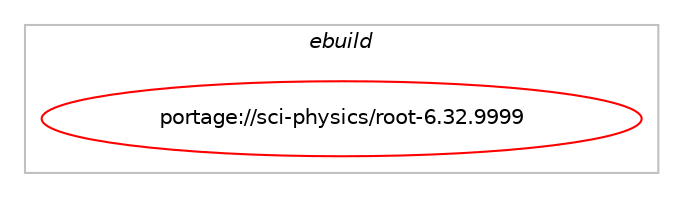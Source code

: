 digraph prolog {

# *************
# Graph options
# *************

newrank=true;
concentrate=true;
compound=true;
graph [rankdir=LR,fontname=Helvetica,fontsize=10,ranksep=1.5];#, ranksep=2.5, nodesep=0.2];
edge  [arrowhead=vee];
node  [fontname=Helvetica,fontsize=10];

# **********
# The ebuild
# **********

subgraph cluster_leftcol {
color=gray;
label=<<i>ebuild</i>>;
id [label="portage://sci-physics/root-6.32.9999", color=red, width=4, href="../sci-physics/root-6.32.9999.svg"];
}

# ****************
# The dependencies
# ****************

subgraph cluster_midcol {
color=gray;
label=<<i>dependencies</i>>;
subgraph cluster_compile {
fillcolor="#eeeeee";
style=filled;
label=<<i>compile</i>>;
# *** BEGIN UNKNOWN DEPENDENCY TYPE (TODO) ***
# id -> equal(use_conditional_group(positive,R,portage://sci-physics/root-6.32.9999,[package_dependency(portage://sci-physics/root-6.32.9999,install,no,dev-lang,R,none,[,,],[],[])]))
# *** END UNKNOWN DEPENDENCY TYPE (TODO) ***

# *** BEGIN UNKNOWN DEPENDENCY TYPE (TODO) ***
# id -> equal(use_conditional_group(positive,X,portage://sci-physics/root-6.32.9999,[package_dependency(portage://sci-physics/root-6.32.9999,install,no,x11-libs,libX11,none,[,,],[slot(0)],[]),package_dependency(portage://sci-physics/root-6.32.9999,install,no,x11-libs,libXext,none,[,,],[slot(0)],[]),package_dependency(portage://sci-physics/root-6.32.9999,install,no,x11-libs,libXft,none,[,,],[slot(0)],[]),package_dependency(portage://sci-physics/root-6.32.9999,install,no,x11-libs,libXpm,none,[,,],[slot(0)],[]),use_conditional_group(positive,opengl,portage://sci-physics/root-6.32.9999,[package_dependency(portage://sci-physics/root-6.32.9999,install,no,media-libs,ftgl,none,[,,],[slot(0),equal],[]),package_dependency(portage://sci-physics/root-6.32.9999,install,no,media-libs,glew,none,[,,],[slot(0),equal],[]),package_dependency(portage://sci-physics/root-6.32.9999,install,no,virtual,opengl,none,[,,],[],[]),package_dependency(portage://sci-physics/root-6.32.9999,install,no,virtual,glu,none,[,,],[],[]),package_dependency(portage://sci-physics/root-6.32.9999,install,no,x11-libs,gl2ps,none,[,,],[slot(0),equal],[])]),use_conditional_group(positive,qt5,portage://sci-physics/root-6.32.9999,[package_dependency(portage://sci-physics/root-6.32.9999,install,no,dev-qt,qtcore,none,[,,],[slot(5)],[]),package_dependency(portage://sci-physics/root-6.32.9999,install,no,dev-qt,qtwebengine,none,[,,],[slot(5)],[use(enable(widgets),none)])]),use_conditional_group(positive,qt6,portage://sci-physics/root-6.32.9999,[package_dependency(portage://sci-physics/root-6.32.9999,install,no,dev-qt,qtbase,none,[,,],[slot(6)],[]),package_dependency(portage://sci-physics/root-6.32.9999,install,no,dev-qt,qtwebengine,none,[,,],[slot(6)],[use(enable(widgets),none)])])]))
# *** END UNKNOWN DEPENDENCY TYPE (TODO) ***

# *** BEGIN UNKNOWN DEPENDENCY TYPE (TODO) ***
# id -> equal(use_conditional_group(positive,cuda,portage://sci-physics/root-6.32.9999,[package_dependency(portage://sci-physics/root-6.32.9999,install,no,dev-util,nvidia-cuda-toolkit,greaterequal,[9.0,,,9.0],[],[])]))
# *** END UNKNOWN DEPENDENCY TYPE (TODO) ***

# *** BEGIN UNKNOWN DEPENDENCY TYPE (TODO) ***
# id -> equal(use_conditional_group(positive,cudnn,portage://sci-physics/root-6.32.9999,[package_dependency(portage://sci-physics/root-6.32.9999,install,no,dev-libs,cudnn,none,[,,],[],[])]))
# *** END UNKNOWN DEPENDENCY TYPE (TODO) ***

# *** BEGIN UNKNOWN DEPENDENCY TYPE (TODO) ***
# id -> equal(use_conditional_group(positive,davix,portage://sci-physics/root-6.32.9999,[package_dependency(portage://sci-physics/root-6.32.9999,install,no,net-libs,davix,none,[,,],[],[])]))
# *** END UNKNOWN DEPENDENCY TYPE (TODO) ***

# *** BEGIN UNKNOWN DEPENDENCY TYPE (TODO) ***
# id -> equal(use_conditional_group(positive,fftw,portage://sci-physics/root-6.32.9999,[package_dependency(portage://sci-physics/root-6.32.9999,install,no,sci-libs,fftw,none,[,,],[slot(3.0),equal],[])]))
# *** END UNKNOWN DEPENDENCY TYPE (TODO) ***

# *** BEGIN UNKNOWN DEPENDENCY TYPE (TODO) ***
# id -> equal(use_conditional_group(positive,fits,portage://sci-physics/root-6.32.9999,[package_dependency(portage://sci-physics/root-6.32.9999,install,no,sci-libs,cfitsio,none,[,,],[slot(0),equal],[])]))
# *** END UNKNOWN DEPENDENCY TYPE (TODO) ***

# *** BEGIN UNKNOWN DEPENDENCY TYPE (TODO) ***
# id -> equal(use_conditional_group(positive,fortran,portage://sci-physics/root-6.32.9999,[package_dependency(portage://sci-physics/root-6.32.9999,install,no,dev-lang,cfortran,none,[,,],[],[])]))
# *** END UNKNOWN DEPENDENCY TYPE (TODO) ***

# *** BEGIN UNKNOWN DEPENDENCY TYPE (TODO) ***
# id -> equal(use_conditional_group(positive,fortran,portage://sci-physics/root-6.32.9999,[package_dependency(portage://sci-physics/root-6.32.9999,install,no,virtual,fortran,none,[,,],[],[])]))
# *** END UNKNOWN DEPENDENCY TYPE (TODO) ***

# *** BEGIN UNKNOWN DEPENDENCY TYPE (TODO) ***
# id -> equal(use_conditional_group(positive,graphviz,portage://sci-physics/root-6.32.9999,[package_dependency(portage://sci-physics/root-6.32.9999,install,no,media-gfx,graphviz,none,[,,],[],[])]))
# *** END UNKNOWN DEPENDENCY TYPE (TODO) ***

# *** BEGIN UNKNOWN DEPENDENCY TYPE (TODO) ***
# id -> equal(use_conditional_group(positive,gsl,portage://sci-physics/root-6.32.9999,[package_dependency(portage://sci-physics/root-6.32.9999,install,no,sci-libs,gsl,none,[,,],any_same_slot,[])]))
# *** END UNKNOWN DEPENDENCY TYPE (TODO) ***

# *** BEGIN UNKNOWN DEPENDENCY TYPE (TODO) ***
# id -> equal(use_conditional_group(positive,http,portage://sci-physics/root-6.32.9999,[package_dependency(portage://sci-physics/root-6.32.9999,install,no,dev-libs,fcgi,none,[,,],[slot(0),equal],[])]))
# *** END UNKNOWN DEPENDENCY TYPE (TODO) ***

# *** BEGIN UNKNOWN DEPENDENCY TYPE (TODO) ***
# id -> equal(use_conditional_group(positive,libcxx,portage://sci-physics/root-6.32.9999,[package_dependency(portage://sci-physics/root-6.32.9999,install,no,sys-libs,libcxx,none,[,,],[],[])]))
# *** END UNKNOWN DEPENDENCY TYPE (TODO) ***

# *** BEGIN UNKNOWN DEPENDENCY TYPE (TODO) ***
# id -> equal(use_conditional_group(positive,mpi,portage://sci-physics/root-6.32.9999,[package_dependency(portage://sci-physics/root-6.32.9999,install,no,virtual,mpi,none,[,,],[],[use(optenable(fortran),none)])]))
# *** END UNKNOWN DEPENDENCY TYPE (TODO) ***

# *** BEGIN UNKNOWN DEPENDENCY TYPE (TODO) ***
# id -> equal(use_conditional_group(positive,mysql,portage://sci-physics/root-6.32.9999,[package_dependency(portage://sci-physics/root-6.32.9999,install,no,dev-db,mysql-connector-c,none,[,,],[],[])]))
# *** END UNKNOWN DEPENDENCY TYPE (TODO) ***

# *** BEGIN UNKNOWN DEPENDENCY TYPE (TODO) ***
# id -> equal(use_conditional_group(positive,odbc,portage://sci-physics/root-6.32.9999,[any_of_group([package_dependency(portage://sci-physics/root-6.32.9999,install,no,dev-db,libiodbc,none,[,,],[],[]),package_dependency(portage://sci-physics/root-6.32.9999,install,no,dev-db,unixODBC,none,[,,],[],[])])]))
# *** END UNKNOWN DEPENDENCY TYPE (TODO) ***

# *** BEGIN UNKNOWN DEPENDENCY TYPE (TODO) ***
# id -> equal(use_conditional_group(positive,postgres,portage://sci-physics/root-6.32.9999,[package_dependency(portage://sci-physics/root-6.32.9999,install,no,dev-db,postgresql,none,[,,],any_same_slot,[])]))
# *** END UNKNOWN DEPENDENCY TYPE (TODO) ***

# *** BEGIN UNKNOWN DEPENDENCY TYPE (TODO) ***
# id -> equal(use_conditional_group(positive,pythia8,portage://sci-physics/root-6.32.9999,[package_dependency(portage://sci-physics/root-6.32.9999,install,no,sci-physics,pythia,none,[,,],[slot(8)],[])]))
# *** END UNKNOWN DEPENDENCY TYPE (TODO) ***

# *** BEGIN UNKNOWN DEPENDENCY TYPE (TODO) ***
# id -> equal(use_conditional_group(positive,python,portage://sci-physics/root-6.32.9999,[use_conditional_group(positive,python_single_target_python3_10,portage://sci-physics/root-6.32.9999,[package_dependency(portage://sci-physics/root-6.32.9999,install,no,dev-lang,python,none,[,,],[slot(3.10)],[])]),use_conditional_group(positive,python_single_target_python3_11,portage://sci-physics/root-6.32.9999,[package_dependency(portage://sci-physics/root-6.32.9999,install,no,dev-lang,python,none,[,,],[slot(3.11)],[])]),use_conditional_group(positive,python_single_target_python3_12,portage://sci-physics/root-6.32.9999,[package_dependency(portage://sci-physics/root-6.32.9999,install,no,dev-lang,python,none,[,,],[slot(3.12)],[])])]))
# *** END UNKNOWN DEPENDENCY TYPE (TODO) ***

# *** BEGIN UNKNOWN DEPENDENCY TYPE (TODO) ***
# id -> equal(use_conditional_group(positive,shadow,portage://sci-physics/root-6.32.9999,[package_dependency(portage://sci-physics/root-6.32.9999,install,no,sys-apps,shadow,none,[,,],[],[])]))
# *** END UNKNOWN DEPENDENCY TYPE (TODO) ***

# *** BEGIN UNKNOWN DEPENDENCY TYPE (TODO) ***
# id -> equal(use_conditional_group(positive,sqlite,portage://sci-physics/root-6.32.9999,[package_dependency(portage://sci-physics/root-6.32.9999,install,no,dev-db,sqlite,none,[,,],[slot(3)],[])]))
# *** END UNKNOWN DEPENDENCY TYPE (TODO) ***

# *** BEGIN UNKNOWN DEPENDENCY TYPE (TODO) ***
# id -> equal(use_conditional_group(positive,ssl,portage://sci-physics/root-6.32.9999,[package_dependency(portage://sci-physics/root-6.32.9999,install,no,dev-libs,openssl,none,[,,],[slot(0),equal],[])]))
# *** END UNKNOWN DEPENDENCY TYPE (TODO) ***

# *** BEGIN UNKNOWN DEPENDENCY TYPE (TODO) ***
# id -> equal(use_conditional_group(positive,tbb,portage://sci-physics/root-6.32.9999,[package_dependency(portage://sci-physics/root-6.32.9999,install,no,dev-cpp,tbb,none,[,,],any_same_slot,[])]))
# *** END UNKNOWN DEPENDENCY TYPE (TODO) ***

# *** BEGIN UNKNOWN DEPENDENCY TYPE (TODO) ***
# id -> equal(use_conditional_group(positive,tmva,portage://sci-physics/root-6.32.9999,[use_conditional_group(positive,python_single_target_python3_10,portage://sci-physics/root-6.32.9999,[package_dependency(portage://sci-physics/root-6.32.9999,install,no,dev-python,numpy,none,[,,],[],[use(enable(python_targets_python3_10),negative)])]),use_conditional_group(positive,python_single_target_python3_11,portage://sci-physics/root-6.32.9999,[package_dependency(portage://sci-physics/root-6.32.9999,install,no,dev-python,numpy,none,[,,],[],[use(enable(python_targets_python3_11),negative)])]),use_conditional_group(positive,python_single_target_python3_12,portage://sci-physics/root-6.32.9999,[package_dependency(portage://sci-physics/root-6.32.9999,install,no,dev-python,numpy,none,[,,],[],[use(enable(python_targets_python3_12),negative)])])]))
# *** END UNKNOWN DEPENDENCY TYPE (TODO) ***

# *** BEGIN UNKNOWN DEPENDENCY TYPE (TODO) ***
# id -> equal(use_conditional_group(positive,unuran,portage://sci-physics/root-6.32.9999,[package_dependency(portage://sci-physics/root-6.32.9999,install,no,sci-mathematics,unuran,none,[,,],[slot(0),equal],[])]))
# *** END UNKNOWN DEPENDENCY TYPE (TODO) ***

# *** BEGIN UNKNOWN DEPENDENCY TYPE (TODO) ***
# id -> equal(use_conditional_group(positive,uring,portage://sci-physics/root-6.32.9999,[package_dependency(portage://sci-physics/root-6.32.9999,install,no,sys-libs,liburing,none,[,,],any_same_slot,[])]))
# *** END UNKNOWN DEPENDENCY TYPE (TODO) ***

# *** BEGIN UNKNOWN DEPENDENCY TYPE (TODO) ***
# id -> equal(use_conditional_group(positive,vc,portage://sci-physics/root-6.32.9999,[package_dependency(portage://sci-physics/root-6.32.9999,install,no,dev-libs,vc,greaterequal,[1.4.4,,,1.4.4],any_same_slot,[])]))
# *** END UNKNOWN DEPENDENCY TYPE (TODO) ***

# *** BEGIN UNKNOWN DEPENDENCY TYPE (TODO) ***
# id -> equal(use_conditional_group(positive,xml,portage://sci-physics/root-6.32.9999,[package_dependency(portage://sci-physics/root-6.32.9999,install,no,dev-libs,libxml2,none,[,,],[slot(2),equal],[])]))
# *** END UNKNOWN DEPENDENCY TYPE (TODO) ***

# *** BEGIN UNKNOWN DEPENDENCY TYPE (TODO) ***
# id -> equal(use_conditional_group(positive,xrootd,portage://sci-physics/root-6.32.9999,[package_dependency(portage://sci-physics/root-6.32.9999,install,no,net-libs,xrootd,none,[,,],[slot(0),equal],[])]))
# *** END UNKNOWN DEPENDENCY TYPE (TODO) ***

# *** BEGIN UNKNOWN DEPENDENCY TYPE (TODO) ***
# id -> equal(package_dependency(portage://sci-physics/root-6.32.9999,install,no,app-arch,lz4,none,[,,],[],[]))
# *** END UNKNOWN DEPENDENCY TYPE (TODO) ***

# *** BEGIN UNKNOWN DEPENDENCY TYPE (TODO) ***
# id -> equal(package_dependency(portage://sci-physics/root-6.32.9999,install,no,app-arch,xz-utils,none,[,,],[],[]))
# *** END UNKNOWN DEPENDENCY TYPE (TODO) ***

# *** BEGIN UNKNOWN DEPENDENCY TYPE (TODO) ***
# id -> equal(package_dependency(portage://sci-physics/root-6.32.9999,install,no,app-arch,zstd,none,[,,],[],[]))
# *** END UNKNOWN DEPENDENCY TYPE (TODO) ***

# *** BEGIN UNKNOWN DEPENDENCY TYPE (TODO) ***
# id -> equal(package_dependency(portage://sci-physics/root-6.32.9999,install,no,dev-cpp,nlohmann_json,none,[,,],[],[]))
# *** END UNKNOWN DEPENDENCY TYPE (TODO) ***

# *** BEGIN UNKNOWN DEPENDENCY TYPE (TODO) ***
# id -> equal(package_dependency(portage://sci-physics/root-6.32.9999,install,no,dev-libs,libpcre,none,[,,],[slot(3)],[]))
# *** END UNKNOWN DEPENDENCY TYPE (TODO) ***

# *** BEGIN UNKNOWN DEPENDENCY TYPE (TODO) ***
# id -> equal(package_dependency(portage://sci-physics/root-6.32.9999,install,no,dev-libs,xxhash,none,[,,],[],[]))
# *** END UNKNOWN DEPENDENCY TYPE (TODO) ***

# *** BEGIN UNKNOWN DEPENDENCY TYPE (TODO) ***
# id -> equal(package_dependency(portage://sci-physics/root-6.32.9999,install,no,media-fonts,dejavu,none,[,,],[],[]))
# *** END UNKNOWN DEPENDENCY TYPE (TODO) ***

# *** BEGIN UNKNOWN DEPENDENCY TYPE (TODO) ***
# id -> equal(package_dependency(portage://sci-physics/root-6.32.9999,install,no,media-libs,freetype,none,[,,],[slot(2)],[]))
# *** END UNKNOWN DEPENDENCY TYPE (TODO) ***

# *** BEGIN UNKNOWN DEPENDENCY TYPE (TODO) ***
# id -> equal(package_dependency(portage://sci-physics/root-6.32.9999,install,no,media-libs,libpng,none,[,,],[slot(0),equal],[]))
# *** END UNKNOWN DEPENDENCY TYPE (TODO) ***

# *** BEGIN UNKNOWN DEPENDENCY TYPE (TODO) ***
# id -> equal(package_dependency(portage://sci-physics/root-6.32.9999,install,no,sys-libs,ncurses,none,[,,],any_same_slot,[]))
# *** END UNKNOWN DEPENDENCY TYPE (TODO) ***

# *** BEGIN UNKNOWN DEPENDENCY TYPE (TODO) ***
# id -> equal(package_dependency(portage://sci-physics/root-6.32.9999,install,no,sys-libs,zlib,none,[,,],[],[]))
# *** END UNKNOWN DEPENDENCY TYPE (TODO) ***

# *** BEGIN UNKNOWN DEPENDENCY TYPE (TODO) ***
# id -> equal(package_dependency(portage://sci-physics/root-6.32.9999,install,no,virtual,libcrypt,none,[,,],any_same_slot,[]))
# *** END UNKNOWN DEPENDENCY TYPE (TODO) ***

# *** BEGIN UNKNOWN DEPENDENCY TYPE (TODO) ***
# id -> equal(package_dependency(portage://sci-physics/root-6.32.9999,install,no,virtual,pkgconfig,none,[,,],[],[]))
# *** END UNKNOWN DEPENDENCY TYPE (TODO) ***

}
subgraph cluster_compileandrun {
fillcolor="#eeeeee";
style=filled;
label=<<i>compile and run</i>>;
}
subgraph cluster_run {
fillcolor="#eeeeee";
style=filled;
label=<<i>run</i>>;
# *** BEGIN UNKNOWN DEPENDENCY TYPE (TODO) ***
# id -> equal(use_conditional_group(positive,R,portage://sci-physics/root-6.32.9999,[package_dependency(portage://sci-physics/root-6.32.9999,run,no,dev-lang,R,none,[,,],[],[])]))
# *** END UNKNOWN DEPENDENCY TYPE (TODO) ***

# *** BEGIN UNKNOWN DEPENDENCY TYPE (TODO) ***
# id -> equal(use_conditional_group(positive,X,portage://sci-physics/root-6.32.9999,[package_dependency(portage://sci-physics/root-6.32.9999,run,no,x11-libs,libX11,none,[,,],[slot(0)],[]),package_dependency(portage://sci-physics/root-6.32.9999,run,no,x11-libs,libXext,none,[,,],[slot(0)],[]),package_dependency(portage://sci-physics/root-6.32.9999,run,no,x11-libs,libXft,none,[,,],[slot(0)],[]),package_dependency(portage://sci-physics/root-6.32.9999,run,no,x11-libs,libXpm,none,[,,],[slot(0)],[]),use_conditional_group(positive,opengl,portage://sci-physics/root-6.32.9999,[package_dependency(portage://sci-physics/root-6.32.9999,run,no,media-libs,ftgl,none,[,,],[slot(0),equal],[]),package_dependency(portage://sci-physics/root-6.32.9999,run,no,media-libs,glew,none,[,,],[slot(0),equal],[]),package_dependency(portage://sci-physics/root-6.32.9999,run,no,virtual,opengl,none,[,,],[],[]),package_dependency(portage://sci-physics/root-6.32.9999,run,no,virtual,glu,none,[,,],[],[]),package_dependency(portage://sci-physics/root-6.32.9999,run,no,x11-libs,gl2ps,none,[,,],[slot(0),equal],[])]),use_conditional_group(positive,qt5,portage://sci-physics/root-6.32.9999,[package_dependency(portage://sci-physics/root-6.32.9999,run,no,dev-qt,qtcore,none,[,,],[slot(5)],[]),package_dependency(portage://sci-physics/root-6.32.9999,run,no,dev-qt,qtwebengine,none,[,,],[slot(5)],[use(enable(widgets),none)])]),use_conditional_group(positive,qt6,portage://sci-physics/root-6.32.9999,[package_dependency(portage://sci-physics/root-6.32.9999,run,no,dev-qt,qtbase,none,[,,],[slot(6)],[]),package_dependency(portage://sci-physics/root-6.32.9999,run,no,dev-qt,qtwebengine,none,[,,],[slot(6)],[use(enable(widgets),none)])])]))
# *** END UNKNOWN DEPENDENCY TYPE (TODO) ***

# *** BEGIN UNKNOWN DEPENDENCY TYPE (TODO) ***
# id -> equal(use_conditional_group(positive,cuda,portage://sci-physics/root-6.32.9999,[package_dependency(portage://sci-physics/root-6.32.9999,run,no,dev-util,nvidia-cuda-toolkit,greaterequal,[9.0,,,9.0],[],[])]))
# *** END UNKNOWN DEPENDENCY TYPE (TODO) ***

# *** BEGIN UNKNOWN DEPENDENCY TYPE (TODO) ***
# id -> equal(use_conditional_group(positive,cudnn,portage://sci-physics/root-6.32.9999,[package_dependency(portage://sci-physics/root-6.32.9999,run,no,dev-libs,cudnn,none,[,,],[],[])]))
# *** END UNKNOWN DEPENDENCY TYPE (TODO) ***

# *** BEGIN UNKNOWN DEPENDENCY TYPE (TODO) ***
# id -> equal(use_conditional_group(positive,davix,portage://sci-physics/root-6.32.9999,[package_dependency(portage://sci-physics/root-6.32.9999,run,no,net-libs,davix,none,[,,],[],[])]))
# *** END UNKNOWN DEPENDENCY TYPE (TODO) ***

# *** BEGIN UNKNOWN DEPENDENCY TYPE (TODO) ***
# id -> equal(use_conditional_group(positive,fftw,portage://sci-physics/root-6.32.9999,[package_dependency(portage://sci-physics/root-6.32.9999,run,no,sci-libs,fftw,none,[,,],[slot(3.0),equal],[])]))
# *** END UNKNOWN DEPENDENCY TYPE (TODO) ***

# *** BEGIN UNKNOWN DEPENDENCY TYPE (TODO) ***
# id -> equal(use_conditional_group(positive,fits,portage://sci-physics/root-6.32.9999,[package_dependency(portage://sci-physics/root-6.32.9999,run,no,sci-libs,cfitsio,none,[,,],[slot(0),equal],[])]))
# *** END UNKNOWN DEPENDENCY TYPE (TODO) ***

# *** BEGIN UNKNOWN DEPENDENCY TYPE (TODO) ***
# id -> equal(use_conditional_group(positive,fortran,portage://sci-physics/root-6.32.9999,[package_dependency(portage://sci-physics/root-6.32.9999,run,no,dev-lang,cfortran,none,[,,],[],[])]))
# *** END UNKNOWN DEPENDENCY TYPE (TODO) ***

# *** BEGIN UNKNOWN DEPENDENCY TYPE (TODO) ***
# id -> equal(use_conditional_group(positive,fortran,portage://sci-physics/root-6.32.9999,[package_dependency(portage://sci-physics/root-6.32.9999,run,no,virtual,fortran,none,[,,],[],[])]))
# *** END UNKNOWN DEPENDENCY TYPE (TODO) ***

# *** BEGIN UNKNOWN DEPENDENCY TYPE (TODO) ***
# id -> equal(use_conditional_group(positive,graphviz,portage://sci-physics/root-6.32.9999,[package_dependency(portage://sci-physics/root-6.32.9999,run,no,media-gfx,graphviz,none,[,,],[],[])]))
# *** END UNKNOWN DEPENDENCY TYPE (TODO) ***

# *** BEGIN UNKNOWN DEPENDENCY TYPE (TODO) ***
# id -> equal(use_conditional_group(positive,gsl,portage://sci-physics/root-6.32.9999,[package_dependency(portage://sci-physics/root-6.32.9999,run,no,sci-libs,gsl,none,[,,],any_same_slot,[])]))
# *** END UNKNOWN DEPENDENCY TYPE (TODO) ***

# *** BEGIN UNKNOWN DEPENDENCY TYPE (TODO) ***
# id -> equal(use_conditional_group(positive,http,portage://sci-physics/root-6.32.9999,[package_dependency(portage://sci-physics/root-6.32.9999,run,no,dev-libs,fcgi,none,[,,],[slot(0),equal],[])]))
# *** END UNKNOWN DEPENDENCY TYPE (TODO) ***

# *** BEGIN UNKNOWN DEPENDENCY TYPE (TODO) ***
# id -> equal(use_conditional_group(positive,jupyter,portage://sci-physics/root-6.32.9999,[use_conditional_group(positive,python_single_target_python3_10,portage://sci-physics/root-6.32.9999,[package_dependency(portage://sci-physics/root-6.32.9999,run,no,dev-python,jupyter,none,[,,],[],[use(enable(python_targets_python3_10),negative)]),package_dependency(portage://sci-physics/root-6.32.9999,run,no,dev-python,notebook,none,[,,],[],[use(enable(python_targets_python3_10),negative)]),package_dependency(portage://sci-physics/root-6.32.9999,run,no,dev-python,metakernel,none,[,,],[],[use(enable(python_targets_python3_10),negative)])]),use_conditional_group(positive,python_single_target_python3_11,portage://sci-physics/root-6.32.9999,[package_dependency(portage://sci-physics/root-6.32.9999,run,no,dev-python,jupyter,none,[,,],[],[use(enable(python_targets_python3_11),negative)]),package_dependency(portage://sci-physics/root-6.32.9999,run,no,dev-python,notebook,none,[,,],[],[use(enable(python_targets_python3_11),negative)]),package_dependency(portage://sci-physics/root-6.32.9999,run,no,dev-python,metakernel,none,[,,],[],[use(enable(python_targets_python3_11),negative)])]),use_conditional_group(positive,python_single_target_python3_12,portage://sci-physics/root-6.32.9999,[package_dependency(portage://sci-physics/root-6.32.9999,run,no,dev-python,jupyter,none,[,,],[],[use(enable(python_targets_python3_12),negative)]),package_dependency(portage://sci-physics/root-6.32.9999,run,no,dev-python,notebook,none,[,,],[],[use(enable(python_targets_python3_12),negative)]),package_dependency(portage://sci-physics/root-6.32.9999,run,no,dev-python,metakernel,none,[,,],[],[use(enable(python_targets_python3_12),negative)])])]))
# *** END UNKNOWN DEPENDENCY TYPE (TODO) ***

# *** BEGIN UNKNOWN DEPENDENCY TYPE (TODO) ***
# id -> equal(use_conditional_group(positive,libcxx,portage://sci-physics/root-6.32.9999,[package_dependency(portage://sci-physics/root-6.32.9999,run,no,sys-libs,libcxx,none,[,,],[],[])]))
# *** END UNKNOWN DEPENDENCY TYPE (TODO) ***

# *** BEGIN UNKNOWN DEPENDENCY TYPE (TODO) ***
# id -> equal(use_conditional_group(positive,mpi,portage://sci-physics/root-6.32.9999,[package_dependency(portage://sci-physics/root-6.32.9999,run,no,virtual,mpi,none,[,,],[],[use(optenable(fortran),none)])]))
# *** END UNKNOWN DEPENDENCY TYPE (TODO) ***

# *** BEGIN UNKNOWN DEPENDENCY TYPE (TODO) ***
# id -> equal(use_conditional_group(positive,mysql,portage://sci-physics/root-6.32.9999,[package_dependency(portage://sci-physics/root-6.32.9999,run,no,dev-db,mysql-connector-c,none,[,,],[],[])]))
# *** END UNKNOWN DEPENDENCY TYPE (TODO) ***

# *** BEGIN UNKNOWN DEPENDENCY TYPE (TODO) ***
# id -> equal(use_conditional_group(positive,odbc,portage://sci-physics/root-6.32.9999,[any_of_group([package_dependency(portage://sci-physics/root-6.32.9999,run,no,dev-db,libiodbc,none,[,,],[],[]),package_dependency(portage://sci-physics/root-6.32.9999,run,no,dev-db,unixODBC,none,[,,],[],[])])]))
# *** END UNKNOWN DEPENDENCY TYPE (TODO) ***

# *** BEGIN UNKNOWN DEPENDENCY TYPE (TODO) ***
# id -> equal(use_conditional_group(positive,postgres,portage://sci-physics/root-6.32.9999,[package_dependency(portage://sci-physics/root-6.32.9999,run,no,dev-db,postgresql,none,[,,],any_same_slot,[])]))
# *** END UNKNOWN DEPENDENCY TYPE (TODO) ***

# *** BEGIN UNKNOWN DEPENDENCY TYPE (TODO) ***
# id -> equal(use_conditional_group(positive,pythia8,portage://sci-physics/root-6.32.9999,[package_dependency(portage://sci-physics/root-6.32.9999,run,no,sci-physics,pythia,none,[,,],[slot(8)],[])]))
# *** END UNKNOWN DEPENDENCY TYPE (TODO) ***

# *** BEGIN UNKNOWN DEPENDENCY TYPE (TODO) ***
# id -> equal(use_conditional_group(positive,python,portage://sci-physics/root-6.32.9999,[use_conditional_group(positive,python_single_target_python3_10,portage://sci-physics/root-6.32.9999,[package_dependency(portage://sci-physics/root-6.32.9999,run,no,dev-lang,python,none,[,,],[slot(3.10)],[])]),use_conditional_group(positive,python_single_target_python3_11,portage://sci-physics/root-6.32.9999,[package_dependency(portage://sci-physics/root-6.32.9999,run,no,dev-lang,python,none,[,,],[slot(3.11)],[])]),use_conditional_group(positive,python_single_target_python3_12,portage://sci-physics/root-6.32.9999,[package_dependency(portage://sci-physics/root-6.32.9999,run,no,dev-lang,python,none,[,,],[slot(3.12)],[])])]))
# *** END UNKNOWN DEPENDENCY TYPE (TODO) ***

# *** BEGIN UNKNOWN DEPENDENCY TYPE (TODO) ***
# id -> equal(use_conditional_group(positive,shadow,portage://sci-physics/root-6.32.9999,[package_dependency(portage://sci-physics/root-6.32.9999,run,no,sys-apps,shadow,none,[,,],[],[])]))
# *** END UNKNOWN DEPENDENCY TYPE (TODO) ***

# *** BEGIN UNKNOWN DEPENDENCY TYPE (TODO) ***
# id -> equal(use_conditional_group(positive,sqlite,portage://sci-physics/root-6.32.9999,[package_dependency(portage://sci-physics/root-6.32.9999,run,no,dev-db,sqlite,none,[,,],[slot(3)],[])]))
# *** END UNKNOWN DEPENDENCY TYPE (TODO) ***

# *** BEGIN UNKNOWN DEPENDENCY TYPE (TODO) ***
# id -> equal(use_conditional_group(positive,ssl,portage://sci-physics/root-6.32.9999,[package_dependency(portage://sci-physics/root-6.32.9999,run,no,dev-libs,openssl,none,[,,],[slot(0),equal],[])]))
# *** END UNKNOWN DEPENDENCY TYPE (TODO) ***

# *** BEGIN UNKNOWN DEPENDENCY TYPE (TODO) ***
# id -> equal(use_conditional_group(positive,tbb,portage://sci-physics/root-6.32.9999,[package_dependency(portage://sci-physics/root-6.32.9999,run,no,dev-cpp,tbb,none,[,,],any_same_slot,[])]))
# *** END UNKNOWN DEPENDENCY TYPE (TODO) ***

# *** BEGIN UNKNOWN DEPENDENCY TYPE (TODO) ***
# id -> equal(use_conditional_group(positive,tmva,portage://sci-physics/root-6.32.9999,[use_conditional_group(positive,python_single_target_python3_10,portage://sci-physics/root-6.32.9999,[package_dependency(portage://sci-physics/root-6.32.9999,run,no,dev-python,numpy,none,[,,],[],[use(enable(python_targets_python3_10),negative)])]),use_conditional_group(positive,python_single_target_python3_11,portage://sci-physics/root-6.32.9999,[package_dependency(portage://sci-physics/root-6.32.9999,run,no,dev-python,numpy,none,[,,],[],[use(enable(python_targets_python3_11),negative)])]),use_conditional_group(positive,python_single_target_python3_12,portage://sci-physics/root-6.32.9999,[package_dependency(portage://sci-physics/root-6.32.9999,run,no,dev-python,numpy,none,[,,],[],[use(enable(python_targets_python3_12),negative)])])]))
# *** END UNKNOWN DEPENDENCY TYPE (TODO) ***

# *** BEGIN UNKNOWN DEPENDENCY TYPE (TODO) ***
# id -> equal(use_conditional_group(positive,unuran,portage://sci-physics/root-6.32.9999,[package_dependency(portage://sci-physics/root-6.32.9999,run,no,sci-mathematics,unuran,none,[,,],[slot(0),equal],[])]))
# *** END UNKNOWN DEPENDENCY TYPE (TODO) ***

# *** BEGIN UNKNOWN DEPENDENCY TYPE (TODO) ***
# id -> equal(use_conditional_group(positive,uring,portage://sci-physics/root-6.32.9999,[package_dependency(portage://sci-physics/root-6.32.9999,run,no,sys-libs,liburing,none,[,,],any_same_slot,[])]))
# *** END UNKNOWN DEPENDENCY TYPE (TODO) ***

# *** BEGIN UNKNOWN DEPENDENCY TYPE (TODO) ***
# id -> equal(use_conditional_group(positive,vc,portage://sci-physics/root-6.32.9999,[package_dependency(portage://sci-physics/root-6.32.9999,run,no,dev-libs,vc,greaterequal,[1.4.4,,,1.4.4],any_same_slot,[])]))
# *** END UNKNOWN DEPENDENCY TYPE (TODO) ***

# *** BEGIN UNKNOWN DEPENDENCY TYPE (TODO) ***
# id -> equal(use_conditional_group(positive,xml,portage://sci-physics/root-6.32.9999,[package_dependency(portage://sci-physics/root-6.32.9999,run,no,dev-libs,libxml2,none,[,,],[slot(2),equal],[])]))
# *** END UNKNOWN DEPENDENCY TYPE (TODO) ***

# *** BEGIN UNKNOWN DEPENDENCY TYPE (TODO) ***
# id -> equal(use_conditional_group(positive,xrootd,portage://sci-physics/root-6.32.9999,[package_dependency(portage://sci-physics/root-6.32.9999,run,no,net-libs,xrootd,none,[,,],[slot(0),equal],[])]))
# *** END UNKNOWN DEPENDENCY TYPE (TODO) ***

# *** BEGIN UNKNOWN DEPENDENCY TYPE (TODO) ***
# id -> equal(package_dependency(portage://sci-physics/root-6.32.9999,run,no,app-arch,lz4,none,[,,],[],[]))
# *** END UNKNOWN DEPENDENCY TYPE (TODO) ***

# *** BEGIN UNKNOWN DEPENDENCY TYPE (TODO) ***
# id -> equal(package_dependency(portage://sci-physics/root-6.32.9999,run,no,app-arch,xz-utils,none,[,,],[],[]))
# *** END UNKNOWN DEPENDENCY TYPE (TODO) ***

# *** BEGIN UNKNOWN DEPENDENCY TYPE (TODO) ***
# id -> equal(package_dependency(portage://sci-physics/root-6.32.9999,run,no,app-arch,zstd,none,[,,],[],[]))
# *** END UNKNOWN DEPENDENCY TYPE (TODO) ***

# *** BEGIN UNKNOWN DEPENDENCY TYPE (TODO) ***
# id -> equal(package_dependency(portage://sci-physics/root-6.32.9999,run,no,dev-cpp,nlohmann_json,none,[,,],[],[]))
# *** END UNKNOWN DEPENDENCY TYPE (TODO) ***

# *** BEGIN UNKNOWN DEPENDENCY TYPE (TODO) ***
# id -> equal(package_dependency(portage://sci-physics/root-6.32.9999,run,no,dev-libs,libpcre,none,[,,],[slot(3)],[]))
# *** END UNKNOWN DEPENDENCY TYPE (TODO) ***

# *** BEGIN UNKNOWN DEPENDENCY TYPE (TODO) ***
# id -> equal(package_dependency(portage://sci-physics/root-6.32.9999,run,no,dev-libs,xxhash,none,[,,],[],[]))
# *** END UNKNOWN DEPENDENCY TYPE (TODO) ***

# *** BEGIN UNKNOWN DEPENDENCY TYPE (TODO) ***
# id -> equal(package_dependency(portage://sci-physics/root-6.32.9999,run,no,media-fonts,dejavu,none,[,,],[],[]))
# *** END UNKNOWN DEPENDENCY TYPE (TODO) ***

# *** BEGIN UNKNOWN DEPENDENCY TYPE (TODO) ***
# id -> equal(package_dependency(portage://sci-physics/root-6.32.9999,run,no,media-libs,freetype,none,[,,],[slot(2)],[]))
# *** END UNKNOWN DEPENDENCY TYPE (TODO) ***

# *** BEGIN UNKNOWN DEPENDENCY TYPE (TODO) ***
# id -> equal(package_dependency(portage://sci-physics/root-6.32.9999,run,no,media-libs,libpng,none,[,,],[slot(0),equal],[]))
# *** END UNKNOWN DEPENDENCY TYPE (TODO) ***

# *** BEGIN UNKNOWN DEPENDENCY TYPE (TODO) ***
# id -> equal(package_dependency(portage://sci-physics/root-6.32.9999,run,no,sys-libs,ncurses,none,[,,],any_same_slot,[]))
# *** END UNKNOWN DEPENDENCY TYPE (TODO) ***

# *** BEGIN UNKNOWN DEPENDENCY TYPE (TODO) ***
# id -> equal(package_dependency(portage://sci-physics/root-6.32.9999,run,no,sys-libs,zlib,none,[,,],[],[]))
# *** END UNKNOWN DEPENDENCY TYPE (TODO) ***

# *** BEGIN UNKNOWN DEPENDENCY TYPE (TODO) ***
# id -> equal(package_dependency(portage://sci-physics/root-6.32.9999,run,no,virtual,libcrypt,none,[,,],any_same_slot,[]))
# *** END UNKNOWN DEPENDENCY TYPE (TODO) ***

}
}

# **************
# The candidates
# **************

subgraph cluster_choices {
rank=same;
color=gray;
label=<<i>candidates</i>>;

}

}
